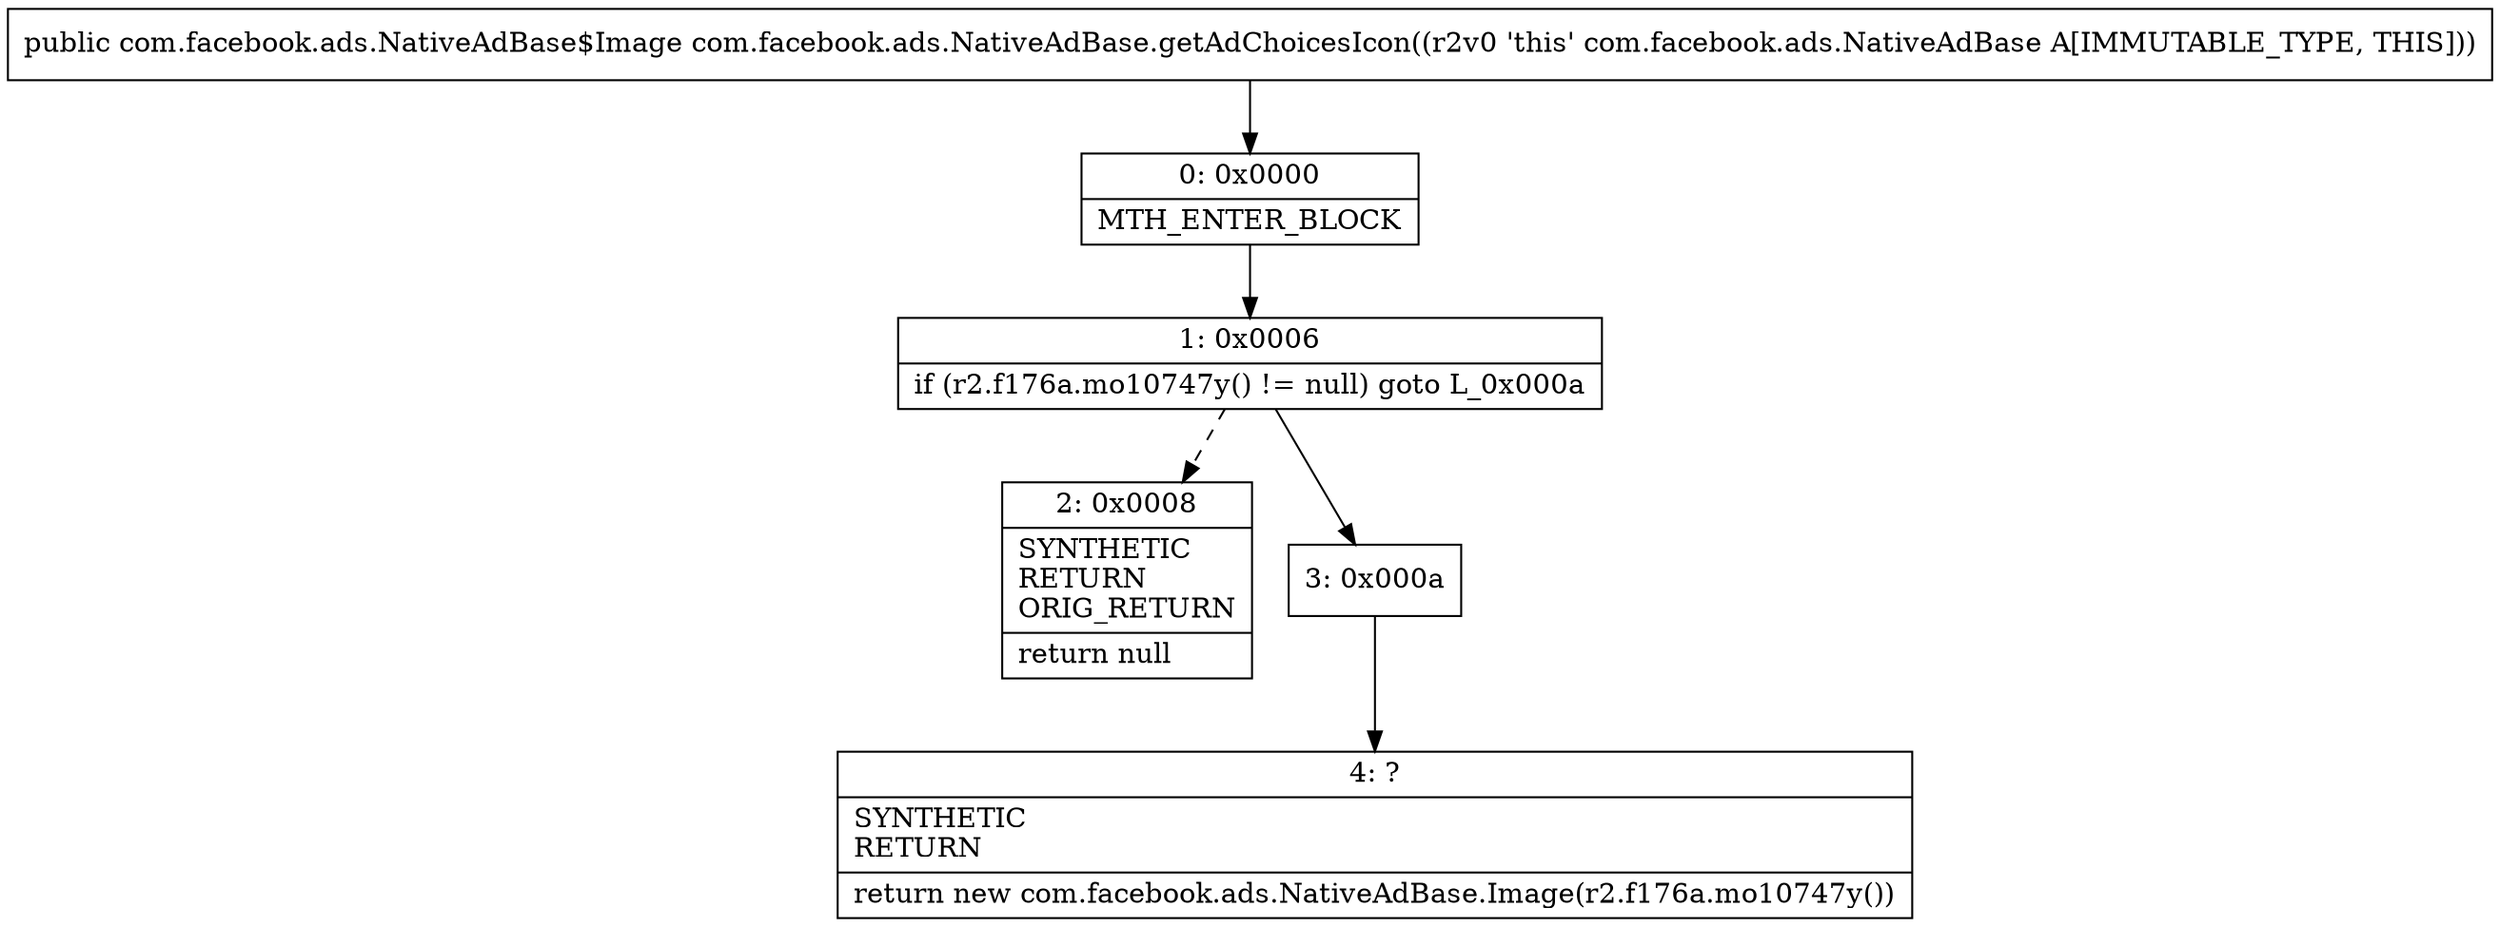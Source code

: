 digraph "CFG forcom.facebook.ads.NativeAdBase.getAdChoicesIcon()Lcom\/facebook\/ads\/NativeAdBase$Image;" {
Node_0 [shape=record,label="{0\:\ 0x0000|MTH_ENTER_BLOCK\l}"];
Node_1 [shape=record,label="{1\:\ 0x0006|if (r2.f176a.mo10747y() != null) goto L_0x000a\l}"];
Node_2 [shape=record,label="{2\:\ 0x0008|SYNTHETIC\lRETURN\lORIG_RETURN\l|return null\l}"];
Node_3 [shape=record,label="{3\:\ 0x000a}"];
Node_4 [shape=record,label="{4\:\ ?|SYNTHETIC\lRETURN\l|return new com.facebook.ads.NativeAdBase.Image(r2.f176a.mo10747y())\l}"];
MethodNode[shape=record,label="{public com.facebook.ads.NativeAdBase$Image com.facebook.ads.NativeAdBase.getAdChoicesIcon((r2v0 'this' com.facebook.ads.NativeAdBase A[IMMUTABLE_TYPE, THIS])) }"];
MethodNode -> Node_0;
Node_0 -> Node_1;
Node_1 -> Node_2[style=dashed];
Node_1 -> Node_3;
Node_3 -> Node_4;
}

